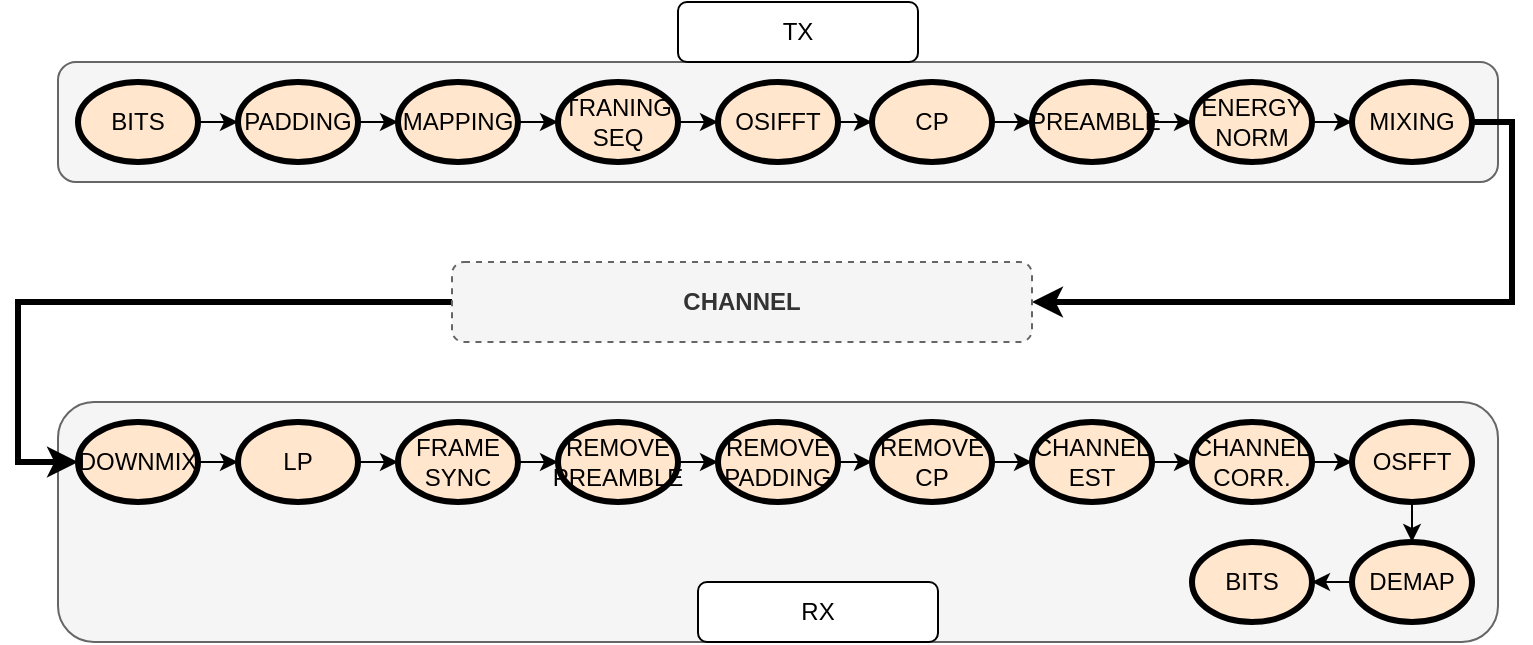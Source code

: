 <mxfile version="22.1.16" type="github">
  <diagram name="Page-1" id="kuv9zt9jhoSkRu3-5lhq">
    <mxGraphModel dx="1050" dy="626" grid="1" gridSize="10" guides="1" tooltips="1" connect="1" arrows="1" fold="1" page="1" pageScale="1" pageWidth="827" pageHeight="1169" math="0" shadow="0">
      <root>
        <mxCell id="0" />
        <mxCell id="1" parent="0" />
        <mxCell id="CQLE5gIksOxr8c8FSCRF-48" value="" style="rounded=1;whiteSpace=wrap;html=1;fillColor=#f5f5f5;fontColor=#333333;strokeColor=#666666;" vertex="1" parent="1">
          <mxGeometry x="120" y="370" width="720" height="120" as="geometry" />
        </mxCell>
        <mxCell id="CQLE5gIksOxr8c8FSCRF-46" value="" style="rounded=1;whiteSpace=wrap;html=1;fillColor=#f5f5f5;fontColor=#333333;strokeColor=#666666;" vertex="1" parent="1">
          <mxGeometry x="120" y="200" width="720" height="60" as="geometry" />
        </mxCell>
        <mxCell id="CQLE5gIksOxr8c8FSCRF-11" style="edgeStyle=orthogonalEdgeStyle;rounded=0;orthogonalLoop=1;jettySize=auto;html=1;exitX=1;exitY=0.5;exitDx=0;exitDy=0;entryX=0;entryY=0.5;entryDx=0;entryDy=0;" edge="1" parent="1" source="CQLE5gIksOxr8c8FSCRF-1" target="CQLE5gIksOxr8c8FSCRF-2">
          <mxGeometry relative="1" as="geometry" />
        </mxCell>
        <mxCell id="CQLE5gIksOxr8c8FSCRF-1" value="BITS" style="ellipse;whiteSpace=wrap;html=1;strokeWidth=3;fillColor=#ffe6cc;strokeColor=#000000;" vertex="1" parent="1">
          <mxGeometry x="130" y="210" width="60" height="40" as="geometry" />
        </mxCell>
        <mxCell id="CQLE5gIksOxr8c8FSCRF-12" style="edgeStyle=orthogonalEdgeStyle;rounded=0;orthogonalLoop=1;jettySize=auto;html=1;exitX=1;exitY=0.5;exitDx=0;exitDy=0;entryX=0;entryY=0.5;entryDx=0;entryDy=0;" edge="1" parent="1" source="CQLE5gIksOxr8c8FSCRF-2" target="CQLE5gIksOxr8c8FSCRF-3">
          <mxGeometry relative="1" as="geometry" />
        </mxCell>
        <mxCell id="CQLE5gIksOxr8c8FSCRF-2" value="&lt;div&gt;PADDING&lt;br&gt;&lt;/div&gt;" style="ellipse;whiteSpace=wrap;html=1;strokeWidth=3;fillColor=#ffe6cc;strokeColor=#000000;" vertex="1" parent="1">
          <mxGeometry x="210" y="210" width="60" height="40" as="geometry" />
        </mxCell>
        <mxCell id="CQLE5gIksOxr8c8FSCRF-13" style="edgeStyle=orthogonalEdgeStyle;rounded=0;orthogonalLoop=1;jettySize=auto;html=1;exitX=1;exitY=0.5;exitDx=0;exitDy=0;entryX=0;entryY=0.5;entryDx=0;entryDy=0;strokeWidth=1;" edge="1" parent="1" source="CQLE5gIksOxr8c8FSCRF-3" target="CQLE5gIksOxr8c8FSCRF-4">
          <mxGeometry relative="1" as="geometry" />
        </mxCell>
        <mxCell id="CQLE5gIksOxr8c8FSCRF-3" value="MAPPING" style="ellipse;whiteSpace=wrap;html=1;strokeWidth=3;fillColor=#ffe6cc;strokeColor=#000000;" vertex="1" parent="1">
          <mxGeometry x="290" y="210" width="60" height="40" as="geometry" />
        </mxCell>
        <mxCell id="CQLE5gIksOxr8c8FSCRF-14" style="edgeStyle=orthogonalEdgeStyle;rounded=0;orthogonalLoop=1;jettySize=auto;html=1;exitX=1;exitY=0.5;exitDx=0;exitDy=0;entryX=0;entryY=0.5;entryDx=0;entryDy=0;strokeWidth=1;" edge="1" parent="1" source="CQLE5gIksOxr8c8FSCRF-4" target="CQLE5gIksOxr8c8FSCRF-6">
          <mxGeometry relative="1" as="geometry" />
        </mxCell>
        <mxCell id="CQLE5gIksOxr8c8FSCRF-4" value="TRANING SEQ" style="ellipse;whiteSpace=wrap;html=1;strokeWidth=3;fillColor=#ffe6cc;strokeColor=#000000;" vertex="1" parent="1">
          <mxGeometry x="370" y="210" width="60" height="40" as="geometry" />
        </mxCell>
        <mxCell id="CQLE5gIksOxr8c8FSCRF-20" style="edgeStyle=orthogonalEdgeStyle;rounded=0;orthogonalLoop=1;jettySize=auto;html=1;exitX=1;exitY=0.5;exitDx=0;exitDy=0;entryX=0;entryY=0.5;entryDx=0;entryDy=0;strokeWidth=1;" edge="1" parent="1" source="CQLE5gIksOxr8c8FSCRF-6" target="CQLE5gIksOxr8c8FSCRF-7">
          <mxGeometry relative="1" as="geometry" />
        </mxCell>
        <mxCell id="CQLE5gIksOxr8c8FSCRF-6" value="OSIFFT" style="ellipse;whiteSpace=wrap;html=1;strokeWidth=3;fillColor=#ffe6cc;strokeColor=#000000;" vertex="1" parent="1">
          <mxGeometry x="450" y="210" width="60" height="40" as="geometry" />
        </mxCell>
        <mxCell id="CQLE5gIksOxr8c8FSCRF-16" style="edgeStyle=orthogonalEdgeStyle;rounded=0;orthogonalLoop=1;jettySize=auto;html=1;exitX=1;exitY=0.5;exitDx=0;exitDy=0;entryX=0;entryY=0.5;entryDx=0;entryDy=0;strokeWidth=1;" edge="1" parent="1" source="CQLE5gIksOxr8c8FSCRF-7" target="CQLE5gIksOxr8c8FSCRF-8">
          <mxGeometry relative="1" as="geometry" />
        </mxCell>
        <mxCell id="CQLE5gIksOxr8c8FSCRF-7" value="CP" style="ellipse;whiteSpace=wrap;html=1;strokeWidth=3;fillColor=#ffe6cc;strokeColor=#000000;" vertex="1" parent="1">
          <mxGeometry x="527" y="210" width="60" height="40" as="geometry" />
        </mxCell>
        <mxCell id="CQLE5gIksOxr8c8FSCRF-18" style="edgeStyle=orthogonalEdgeStyle;rounded=0;orthogonalLoop=1;jettySize=auto;html=1;exitX=1;exitY=0.5;exitDx=0;exitDy=0;entryX=0;entryY=0.5;entryDx=0;entryDy=0;strokeWidth=1;" edge="1" parent="1" source="CQLE5gIksOxr8c8FSCRF-8" target="CQLE5gIksOxr8c8FSCRF-9">
          <mxGeometry relative="1" as="geometry" />
        </mxCell>
        <mxCell id="CQLE5gIksOxr8c8FSCRF-8" value="&amp;nbsp;PREAMBLE" style="ellipse;whiteSpace=wrap;html=1;strokeWidth=3;fillColor=#ffe6cc;strokeColor=#000000;" vertex="1" parent="1">
          <mxGeometry x="607" y="210" width="60" height="40" as="geometry" />
        </mxCell>
        <mxCell id="CQLE5gIksOxr8c8FSCRF-19" style="edgeStyle=orthogonalEdgeStyle;rounded=0;orthogonalLoop=1;jettySize=auto;html=1;exitX=1;exitY=0.5;exitDx=0;exitDy=0;entryX=0;entryY=0.5;entryDx=0;entryDy=0;strokeWidth=1;" edge="1" parent="1" source="CQLE5gIksOxr8c8FSCRF-9" target="CQLE5gIksOxr8c8FSCRF-10">
          <mxGeometry relative="1" as="geometry" />
        </mxCell>
        <mxCell id="CQLE5gIksOxr8c8FSCRF-9" value="ENERGY NORM" style="ellipse;whiteSpace=wrap;html=1;strokeWidth=3;fillColor=#ffe6cc;strokeColor=#000000;" vertex="1" parent="1">
          <mxGeometry x="687" y="210" width="60" height="40" as="geometry" />
        </mxCell>
        <mxCell id="CQLE5gIksOxr8c8FSCRF-22" style="edgeStyle=orthogonalEdgeStyle;rounded=0;orthogonalLoop=1;jettySize=auto;html=1;exitX=1;exitY=0.5;exitDx=0;exitDy=0;entryX=1;entryY=0.5;entryDx=0;entryDy=0;curved=0;strokeWidth=3;" edge="1" parent="1" source="CQLE5gIksOxr8c8FSCRF-10" target="CQLE5gIksOxr8c8FSCRF-21">
          <mxGeometry relative="1" as="geometry" />
        </mxCell>
        <mxCell id="CQLE5gIksOxr8c8FSCRF-10" value="MIXING" style="ellipse;whiteSpace=wrap;html=1;strokeWidth=3;fillColor=#ffe6cc;strokeColor=#000000;" vertex="1" parent="1">
          <mxGeometry x="767" y="210" width="60" height="40" as="geometry" />
        </mxCell>
        <mxCell id="CQLE5gIksOxr8c8FSCRF-45" style="edgeStyle=orthogonalEdgeStyle;rounded=0;orthogonalLoop=1;jettySize=auto;html=1;exitX=0;exitY=0.5;exitDx=0;exitDy=0;entryX=0;entryY=0.5;entryDx=0;entryDy=0;strokeWidth=3;" edge="1" parent="1" source="CQLE5gIksOxr8c8FSCRF-21" target="CQLE5gIksOxr8c8FSCRF-24">
          <mxGeometry relative="1" as="geometry">
            <Array as="points">
              <mxPoint x="100" y="320" />
              <mxPoint x="100" y="400" />
            </Array>
          </mxGeometry>
        </mxCell>
        <mxCell id="CQLE5gIksOxr8c8FSCRF-21" value="&lt;b&gt;CHANNEL&lt;/b&gt;" style="rounded=1;whiteSpace=wrap;html=1;dashed=1;fillColor=#f5f5f5;strokeColor=#666666;fontColor=#333333;" vertex="1" parent="1">
          <mxGeometry x="317" y="300" width="290" height="40" as="geometry" />
        </mxCell>
        <mxCell id="CQLE5gIksOxr8c8FSCRF-23" style="edgeStyle=orthogonalEdgeStyle;rounded=0;orthogonalLoop=1;jettySize=auto;html=1;exitX=1;exitY=0.5;exitDx=0;exitDy=0;entryX=0;entryY=0.5;entryDx=0;entryDy=0;" edge="1" parent="1" source="CQLE5gIksOxr8c8FSCRF-24" target="CQLE5gIksOxr8c8FSCRF-26">
          <mxGeometry relative="1" as="geometry" />
        </mxCell>
        <mxCell id="CQLE5gIksOxr8c8FSCRF-24" value="DOWNMIX" style="ellipse;whiteSpace=wrap;html=1;strokeWidth=3;fillColor=#ffe6cc;strokeColor=#000000;" vertex="1" parent="1">
          <mxGeometry x="130" y="380" width="60" height="40" as="geometry" />
        </mxCell>
        <mxCell id="CQLE5gIksOxr8c8FSCRF-25" style="edgeStyle=orthogonalEdgeStyle;rounded=0;orthogonalLoop=1;jettySize=auto;html=1;exitX=1;exitY=0.5;exitDx=0;exitDy=0;entryX=0;entryY=0.5;entryDx=0;entryDy=0;" edge="1" parent="1" source="CQLE5gIksOxr8c8FSCRF-26" target="CQLE5gIksOxr8c8FSCRF-28">
          <mxGeometry relative="1" as="geometry" />
        </mxCell>
        <mxCell id="CQLE5gIksOxr8c8FSCRF-26" value="LP" style="ellipse;whiteSpace=wrap;html=1;strokeWidth=3;fillColor=#ffe6cc;strokeColor=#000000;" vertex="1" parent="1">
          <mxGeometry x="210" y="380" width="60" height="40" as="geometry" />
        </mxCell>
        <mxCell id="CQLE5gIksOxr8c8FSCRF-27" style="edgeStyle=orthogonalEdgeStyle;rounded=0;orthogonalLoop=1;jettySize=auto;html=1;exitX=1;exitY=0.5;exitDx=0;exitDy=0;entryX=0;entryY=0.5;entryDx=0;entryDy=0;strokeWidth=1;" edge="1" parent="1" source="CQLE5gIksOxr8c8FSCRF-28" target="CQLE5gIksOxr8c8FSCRF-30">
          <mxGeometry relative="1" as="geometry" />
        </mxCell>
        <mxCell id="CQLE5gIksOxr8c8FSCRF-28" value="&lt;div&gt;FRAME&lt;/div&gt;&lt;div&gt;SYNC&lt;br&gt;&lt;/div&gt;" style="ellipse;whiteSpace=wrap;html=1;strokeWidth=3;fillColor=#ffe6cc;strokeColor=#000000;" vertex="1" parent="1">
          <mxGeometry x="290" y="380" width="60" height="40" as="geometry" />
        </mxCell>
        <mxCell id="CQLE5gIksOxr8c8FSCRF-29" style="edgeStyle=orthogonalEdgeStyle;rounded=0;orthogonalLoop=1;jettySize=auto;html=1;exitX=1;exitY=0.5;exitDx=0;exitDy=0;entryX=0;entryY=0.5;entryDx=0;entryDy=0;strokeWidth=1;" edge="1" parent="1" source="CQLE5gIksOxr8c8FSCRF-30" target="CQLE5gIksOxr8c8FSCRF-32">
          <mxGeometry relative="1" as="geometry" />
        </mxCell>
        <mxCell id="CQLE5gIksOxr8c8FSCRF-30" value="REMOVE PREAMBLE" style="ellipse;whiteSpace=wrap;html=1;strokeWidth=3;fillColor=#ffe6cc;strokeColor=#000000;" vertex="1" parent="1">
          <mxGeometry x="370" y="380" width="60" height="40" as="geometry" />
        </mxCell>
        <mxCell id="CQLE5gIksOxr8c8FSCRF-31" style="edgeStyle=orthogonalEdgeStyle;rounded=0;orthogonalLoop=1;jettySize=auto;html=1;exitX=1;exitY=0.5;exitDx=0;exitDy=0;entryX=0;entryY=0.5;entryDx=0;entryDy=0;strokeWidth=1;" edge="1" parent="1" source="CQLE5gIksOxr8c8FSCRF-32" target="CQLE5gIksOxr8c8FSCRF-34">
          <mxGeometry relative="1" as="geometry" />
        </mxCell>
        <mxCell id="CQLE5gIksOxr8c8FSCRF-32" value="REMOVE&lt;br&gt;PADDING" style="ellipse;whiteSpace=wrap;html=1;strokeWidth=3;fillColor=#ffe6cc;strokeColor=#000000;" vertex="1" parent="1">
          <mxGeometry x="450" y="380" width="60" height="40" as="geometry" />
        </mxCell>
        <mxCell id="CQLE5gIksOxr8c8FSCRF-33" style="edgeStyle=orthogonalEdgeStyle;rounded=0;orthogonalLoop=1;jettySize=auto;html=1;exitX=1;exitY=0.5;exitDx=0;exitDy=0;entryX=0;entryY=0.5;entryDx=0;entryDy=0;strokeWidth=1;" edge="1" parent="1" source="CQLE5gIksOxr8c8FSCRF-34" target="CQLE5gIksOxr8c8FSCRF-36">
          <mxGeometry relative="1" as="geometry" />
        </mxCell>
        <mxCell id="CQLE5gIksOxr8c8FSCRF-34" value="REMOVE CP" style="ellipse;whiteSpace=wrap;html=1;strokeWidth=3;fillColor=#ffe6cc;strokeColor=#000000;" vertex="1" parent="1">
          <mxGeometry x="527" y="380" width="60" height="40" as="geometry" />
        </mxCell>
        <mxCell id="CQLE5gIksOxr8c8FSCRF-35" style="edgeStyle=orthogonalEdgeStyle;rounded=0;orthogonalLoop=1;jettySize=auto;html=1;exitX=1;exitY=0.5;exitDx=0;exitDy=0;entryX=0;entryY=0.5;entryDx=0;entryDy=0;strokeWidth=1;" edge="1" parent="1" source="CQLE5gIksOxr8c8FSCRF-36" target="CQLE5gIksOxr8c8FSCRF-38">
          <mxGeometry relative="1" as="geometry" />
        </mxCell>
        <mxCell id="CQLE5gIksOxr8c8FSCRF-36" value="CHANNEL &lt;br&gt;EST" style="ellipse;whiteSpace=wrap;html=1;strokeWidth=3;fillColor=#ffe6cc;strokeColor=#000000;" vertex="1" parent="1">
          <mxGeometry x="607" y="380" width="60" height="40" as="geometry" />
        </mxCell>
        <mxCell id="CQLE5gIksOxr8c8FSCRF-37" style="edgeStyle=orthogonalEdgeStyle;rounded=0;orthogonalLoop=1;jettySize=auto;html=1;exitX=1;exitY=0.5;exitDx=0;exitDy=0;entryX=0;entryY=0.5;entryDx=0;entryDy=0;strokeWidth=1;" edge="1" parent="1" source="CQLE5gIksOxr8c8FSCRF-38" target="CQLE5gIksOxr8c8FSCRF-39">
          <mxGeometry relative="1" as="geometry" />
        </mxCell>
        <mxCell id="CQLE5gIksOxr8c8FSCRF-38" value="CHANNEL CORR." style="ellipse;whiteSpace=wrap;html=1;strokeWidth=3;fillColor=#ffe6cc;strokeColor=#000000;" vertex="1" parent="1">
          <mxGeometry x="687" y="380" width="60" height="40" as="geometry" />
        </mxCell>
        <mxCell id="CQLE5gIksOxr8c8FSCRF-42" style="edgeStyle=orthogonalEdgeStyle;rounded=0;orthogonalLoop=1;jettySize=auto;html=1;exitX=0.5;exitY=1;exitDx=0;exitDy=0;entryX=0.5;entryY=0;entryDx=0;entryDy=0;" edge="1" parent="1" source="CQLE5gIksOxr8c8FSCRF-39" target="CQLE5gIksOxr8c8FSCRF-40">
          <mxGeometry relative="1" as="geometry" />
        </mxCell>
        <mxCell id="CQLE5gIksOxr8c8FSCRF-39" value="&lt;div&gt;OSFFT&lt;br&gt;&lt;/div&gt;" style="ellipse;whiteSpace=wrap;html=1;strokeWidth=3;fillColor=#ffe6cc;strokeColor=#000000;" vertex="1" parent="1">
          <mxGeometry x="767" y="380" width="60" height="40" as="geometry" />
        </mxCell>
        <mxCell id="CQLE5gIksOxr8c8FSCRF-44" style="edgeStyle=orthogonalEdgeStyle;rounded=0;orthogonalLoop=1;jettySize=auto;html=1;exitX=0;exitY=0.5;exitDx=0;exitDy=0;entryX=1;entryY=0.5;entryDx=0;entryDy=0;" edge="1" parent="1" source="CQLE5gIksOxr8c8FSCRF-40" target="CQLE5gIksOxr8c8FSCRF-41">
          <mxGeometry relative="1" as="geometry" />
        </mxCell>
        <mxCell id="CQLE5gIksOxr8c8FSCRF-40" value="DEMAP" style="ellipse;whiteSpace=wrap;html=1;strokeWidth=3;fillColor=#ffe6cc;strokeColor=#000000;" vertex="1" parent="1">
          <mxGeometry x="767" y="440" width="60" height="40" as="geometry" />
        </mxCell>
        <mxCell id="CQLE5gIksOxr8c8FSCRF-41" value="BITS" style="ellipse;whiteSpace=wrap;html=1;strokeWidth=3;fillColor=#ffe6cc;strokeColor=#000000;" vertex="1" parent="1">
          <mxGeometry x="687" y="440" width="60" height="40" as="geometry" />
        </mxCell>
        <mxCell id="CQLE5gIksOxr8c8FSCRF-47" value="TX" style="rounded=1;whiteSpace=wrap;html=1;" vertex="1" parent="1">
          <mxGeometry x="430" y="170" width="120" height="30" as="geometry" />
        </mxCell>
        <mxCell id="CQLE5gIksOxr8c8FSCRF-49" value="RX" style="rounded=1;whiteSpace=wrap;html=1;" vertex="1" parent="1">
          <mxGeometry x="440" y="460" width="120" height="30" as="geometry" />
        </mxCell>
      </root>
    </mxGraphModel>
  </diagram>
</mxfile>
